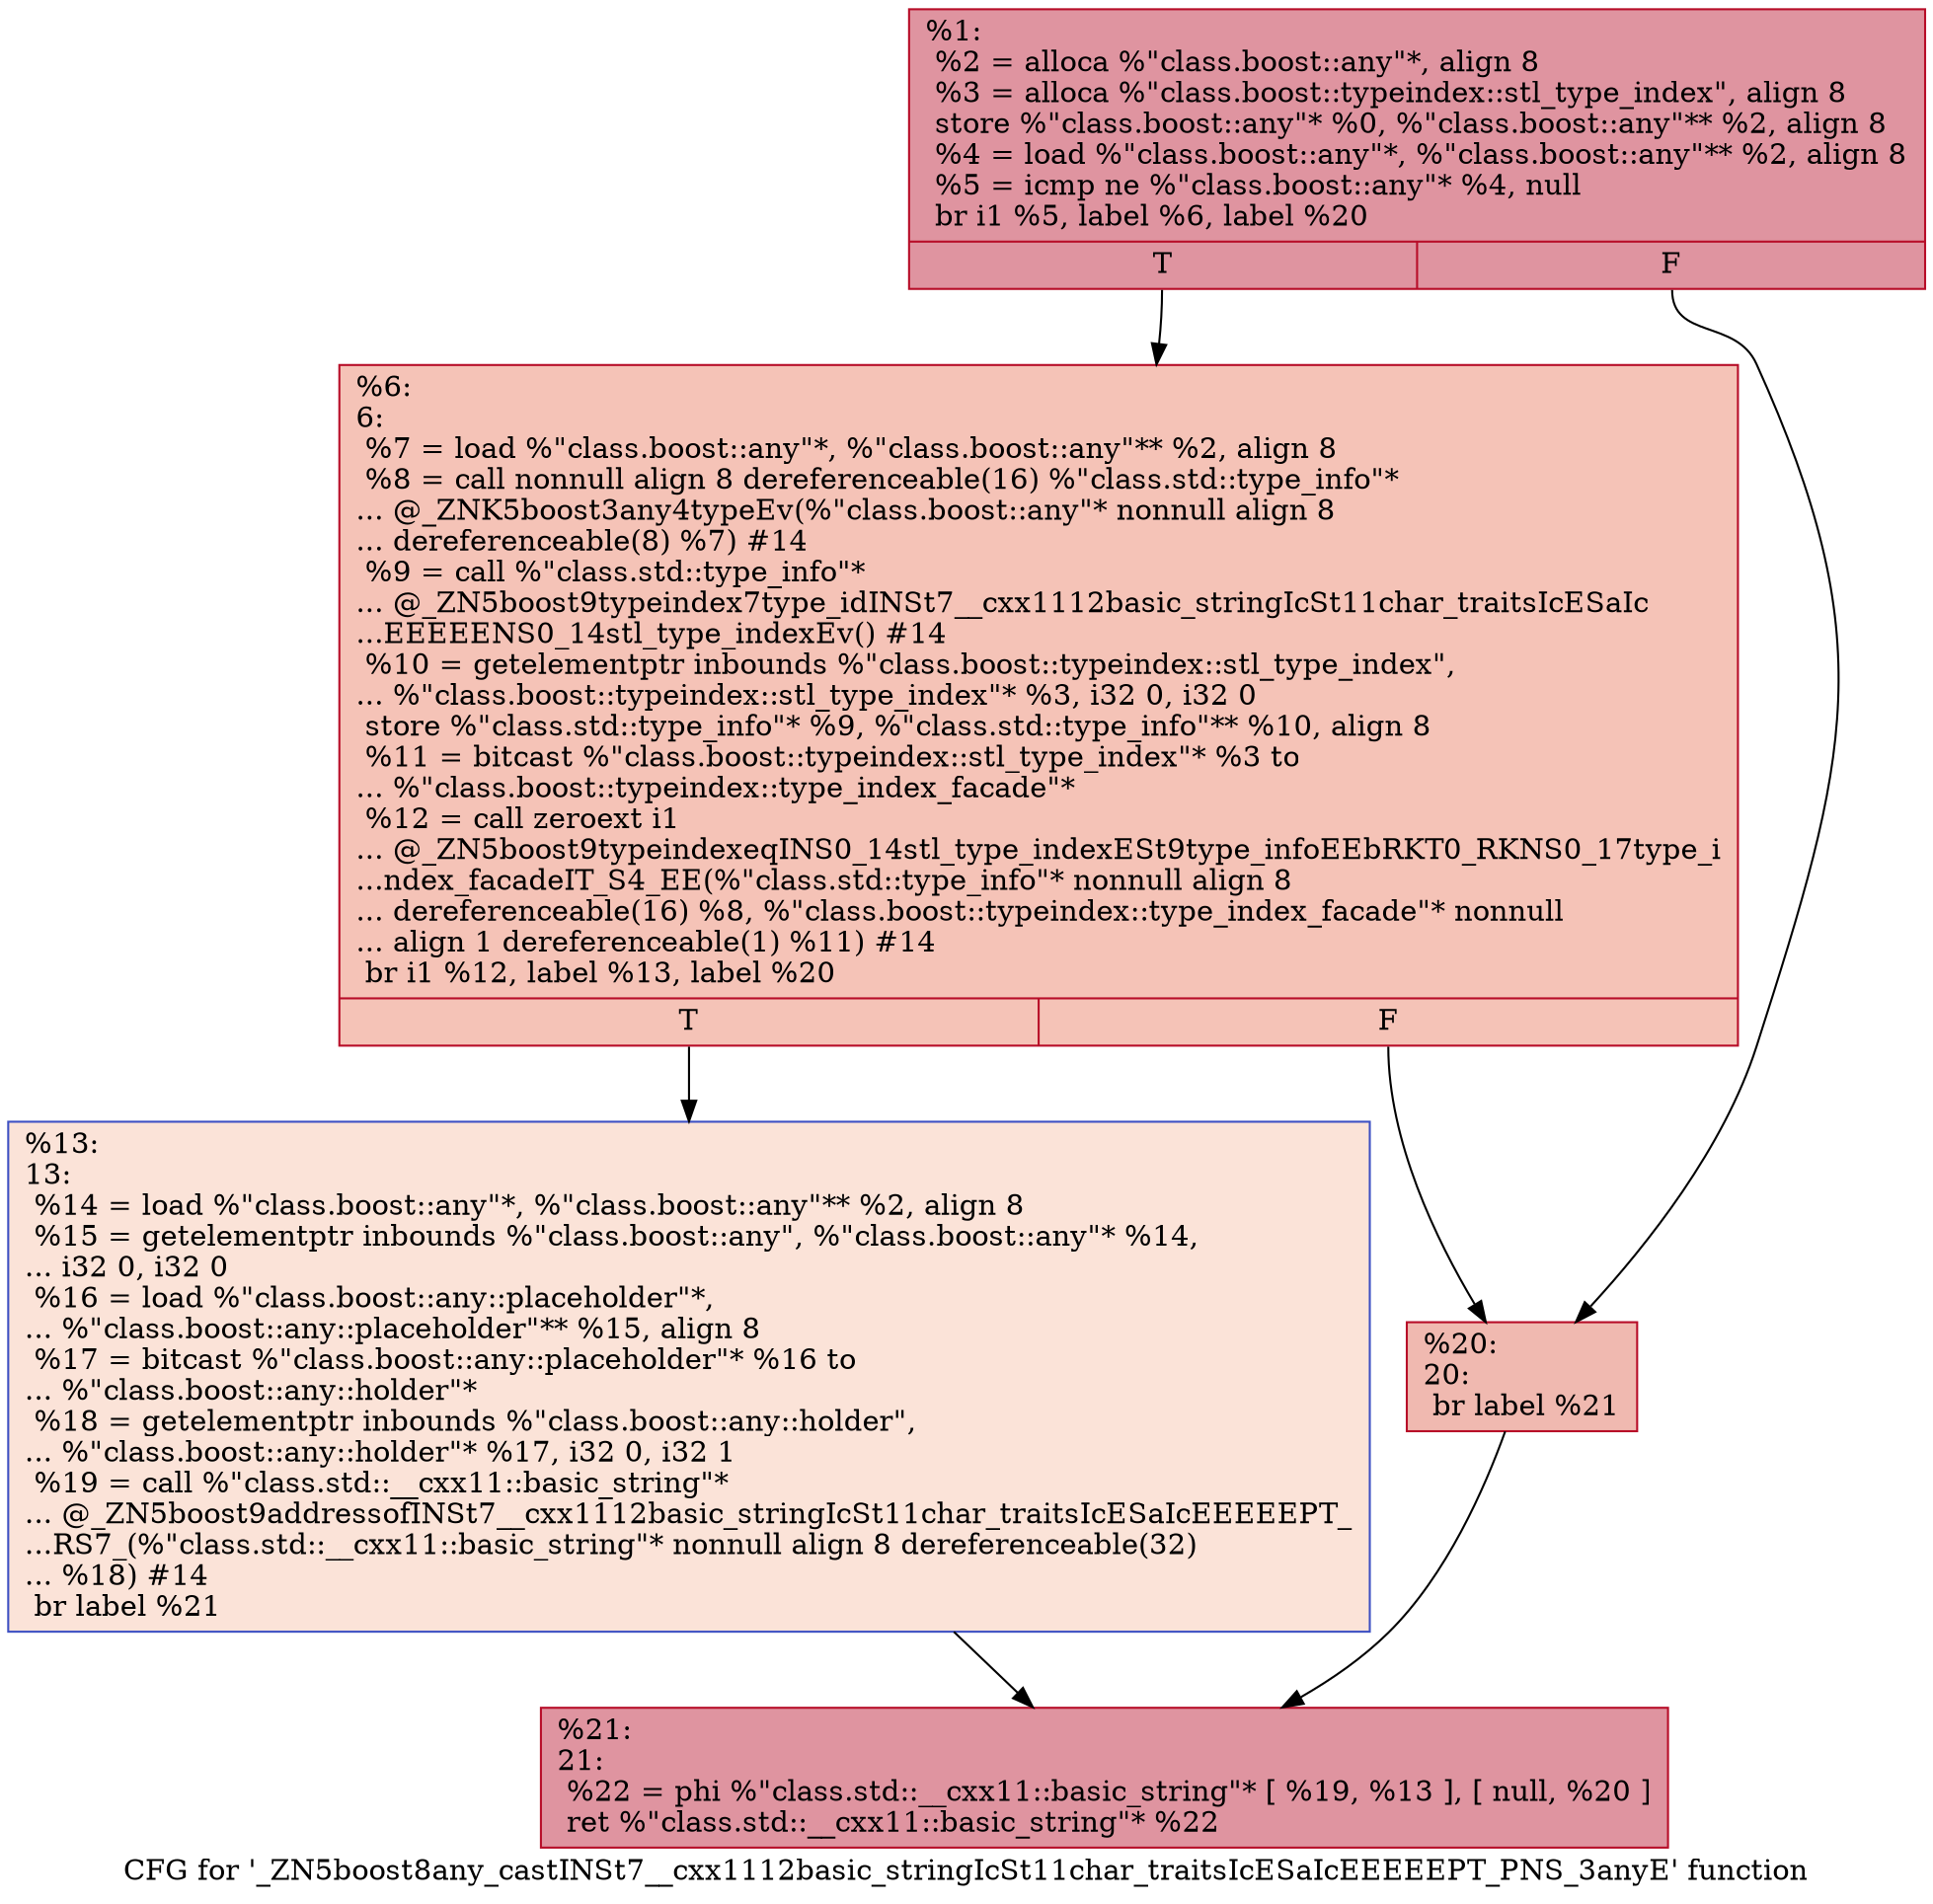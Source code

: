 digraph "CFG for '_ZN5boost8any_castINSt7__cxx1112basic_stringIcSt11char_traitsIcESaIcEEEEEPT_PNS_3anyE' function" {
	label="CFG for '_ZN5boost8any_castINSt7__cxx1112basic_stringIcSt11char_traitsIcESaIcEEEEEPT_PNS_3anyE' function";

	Node0x55aa9bb7bcc0 [shape=record,color="#b70d28ff", style=filled, fillcolor="#b70d2870",label="{%1:\l  %2 = alloca %\"class.boost::any\"*, align 8\l  %3 = alloca %\"class.boost::typeindex::stl_type_index\", align 8\l  store %\"class.boost::any\"* %0, %\"class.boost::any\"** %2, align 8\l  %4 = load %\"class.boost::any\"*, %\"class.boost::any\"** %2, align 8\l  %5 = icmp ne %\"class.boost::any\"* %4, null\l  br i1 %5, label %6, label %20\l|{<s0>T|<s1>F}}"];
	Node0x55aa9bb7bcc0:s0 -> Node0x55aa9bb7c010;
	Node0x55aa9bb7bcc0:s1 -> Node0x55aa9bb7c060;
	Node0x55aa9bb7c010 [shape=record,color="#b70d28ff", style=filled, fillcolor="#e8765c70",label="{%6:\l6:                                                \l  %7 = load %\"class.boost::any\"*, %\"class.boost::any\"** %2, align 8\l  %8 = call nonnull align 8 dereferenceable(16) %\"class.std::type_info\"*\l... @_ZNK5boost3any4typeEv(%\"class.boost::any\"* nonnull align 8\l... dereferenceable(8) %7) #14\l  %9 = call %\"class.std::type_info\"*\l... @_ZN5boost9typeindex7type_idINSt7__cxx1112basic_stringIcSt11char_traitsIcESaIc\l...EEEEENS0_14stl_type_indexEv() #14\l  %10 = getelementptr inbounds %\"class.boost::typeindex::stl_type_index\",\l... %\"class.boost::typeindex::stl_type_index\"* %3, i32 0, i32 0\l  store %\"class.std::type_info\"* %9, %\"class.std::type_info\"** %10, align 8\l  %11 = bitcast %\"class.boost::typeindex::stl_type_index\"* %3 to\l... %\"class.boost::typeindex::type_index_facade\"*\l  %12 = call zeroext i1\l... @_ZN5boost9typeindexeqINS0_14stl_type_indexESt9type_infoEEbRKT0_RKNS0_17type_i\l...ndex_facadeIT_S4_EE(%\"class.std::type_info\"* nonnull align 8\l... dereferenceable(16) %8, %\"class.boost::typeindex::type_index_facade\"* nonnull\l... align 1 dereferenceable(1) %11) #14\l  br i1 %12, label %13, label %20\l|{<s0>T|<s1>F}}"];
	Node0x55aa9bb7c010:s0 -> Node0x55aa9bb7ca50;
	Node0x55aa9bb7c010:s1 -> Node0x55aa9bb7c060;
	Node0x55aa9bb7ca50 [shape=record,color="#3d50c3ff", style=filled, fillcolor="#f6bfa670",label="{%13:\l13:                                               \l  %14 = load %\"class.boost::any\"*, %\"class.boost::any\"** %2, align 8\l  %15 = getelementptr inbounds %\"class.boost::any\", %\"class.boost::any\"* %14,\l... i32 0, i32 0\l  %16 = load %\"class.boost::any::placeholder\"*,\l... %\"class.boost::any::placeholder\"** %15, align 8\l  %17 = bitcast %\"class.boost::any::placeholder\"* %16 to\l... %\"class.boost::any::holder\"*\l  %18 = getelementptr inbounds %\"class.boost::any::holder\",\l... %\"class.boost::any::holder\"* %17, i32 0, i32 1\l  %19 = call %\"class.std::__cxx11::basic_string\"*\l... @_ZN5boost9addressofINSt7__cxx1112basic_stringIcSt11char_traitsIcESaIcEEEEEPT_\l...RS7_(%\"class.std::__cxx11::basic_string\"* nonnull align 8 dereferenceable(32)\l... %18) #14\l  br label %21\l}"];
	Node0x55aa9bb7ca50 -> Node0x55aa9bb7d2b0;
	Node0x55aa9bb7c060 [shape=record,color="#b70d28ff", style=filled, fillcolor="#de614d70",label="{%20:\l20:                                               \l  br label %21\l}"];
	Node0x55aa9bb7c060 -> Node0x55aa9bb7d2b0;
	Node0x55aa9bb7d2b0 [shape=record,color="#b70d28ff", style=filled, fillcolor="#b70d2870",label="{%21:\l21:                                               \l  %22 = phi %\"class.std::__cxx11::basic_string\"* [ %19, %13 ], [ null, %20 ]\l  ret %\"class.std::__cxx11::basic_string\"* %22\l}"];
}
